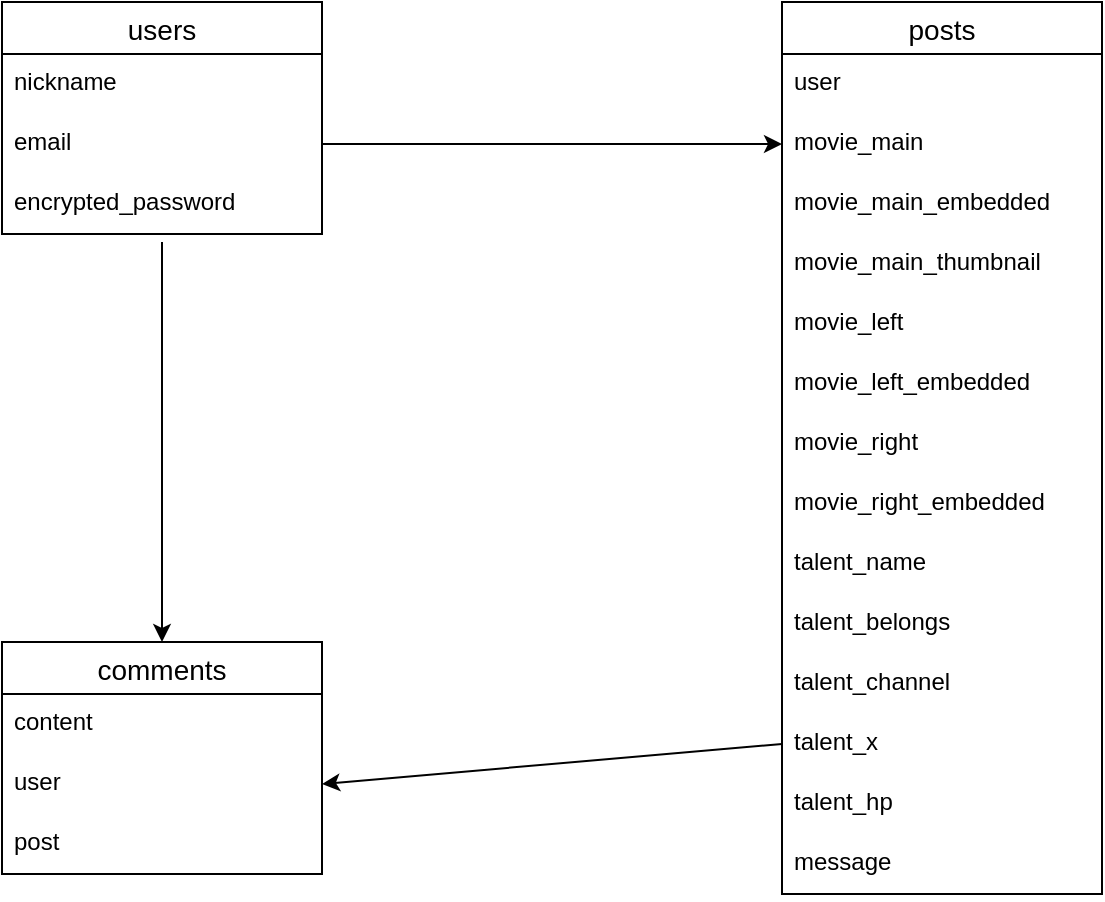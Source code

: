 <mxfile>
    <diagram id="h5C3T1sCb80nSB2e-alY" name="ページ1">
        <mxGraphModel dx="316" dy="475" grid="1" gridSize="10" guides="1" tooltips="1" connect="1" arrows="1" fold="1" page="1" pageScale="1" pageWidth="827" pageHeight="1169" math="0" shadow="0">
            <root>
                <mxCell id="0"/>
                <mxCell id="1" parent="0"/>
                <mxCell id="2" value="users" style="swimlane;fontStyle=0;childLayout=stackLayout;horizontal=1;startSize=26;horizontalStack=0;resizeParent=1;resizeParentMax=0;resizeLast=0;collapsible=1;marginBottom=0;align=center;fontSize=14;" parent="1" vertex="1">
                    <mxGeometry x="110" y="130" width="160" height="116" as="geometry"/>
                </mxCell>
                <mxCell id="3" value="nickname" style="text;strokeColor=none;fillColor=none;spacingLeft=4;spacingRight=4;overflow=hidden;rotatable=0;points=[[0,0.5],[1,0.5]];portConstraint=eastwest;fontSize=12;" parent="2" vertex="1">
                    <mxGeometry y="26" width="160" height="30" as="geometry"/>
                </mxCell>
                <mxCell id="4" value="email" style="text;strokeColor=none;fillColor=none;spacingLeft=4;spacingRight=4;overflow=hidden;rotatable=0;points=[[0,0.5],[1,0.5]];portConstraint=eastwest;fontSize=12;" parent="2" vertex="1">
                    <mxGeometry y="56" width="160" height="30" as="geometry"/>
                </mxCell>
                <mxCell id="5" value="encrypted_password" style="text;strokeColor=none;fillColor=none;spacingLeft=4;spacingRight=4;overflow=hidden;rotatable=0;points=[[0,0.5],[1,0.5]];portConstraint=eastwest;fontSize=12;" parent="2" vertex="1">
                    <mxGeometry y="86" width="160" height="30" as="geometry"/>
                </mxCell>
                <mxCell id="gBV5PnjiSZlgIct6Sj8C-5" value="posts" style="swimlane;fontStyle=0;childLayout=stackLayout;horizontal=1;startSize=26;horizontalStack=0;resizeParent=1;resizeParentMax=0;resizeLast=0;collapsible=1;marginBottom=0;align=center;fontSize=14;" parent="1" vertex="1">
                    <mxGeometry x="500" y="130" width="160" height="446" as="geometry"/>
                </mxCell>
                <mxCell id="gBV5PnjiSZlgIct6Sj8C-6" value="user" style="text;strokeColor=none;fillColor=none;spacingLeft=4;spacingRight=4;overflow=hidden;rotatable=0;points=[[0,0.5],[1,0.5]];portConstraint=eastwest;fontSize=12;" parent="gBV5PnjiSZlgIct6Sj8C-5" vertex="1">
                    <mxGeometry y="26" width="160" height="30" as="geometry"/>
                </mxCell>
                <mxCell id="gBV5PnjiSZlgIct6Sj8C-7" value="movie_main" style="text;strokeColor=none;fillColor=none;spacingLeft=4;spacingRight=4;overflow=hidden;rotatable=0;points=[[0,0.5],[1,0.5]];portConstraint=eastwest;fontSize=12;" parent="gBV5PnjiSZlgIct6Sj8C-5" vertex="1">
                    <mxGeometry y="56" width="160" height="30" as="geometry"/>
                </mxCell>
                <mxCell id="7" value="movie_main_embedded" style="text;strokeColor=none;fillColor=none;spacingLeft=4;spacingRight=4;overflow=hidden;rotatable=0;points=[[0,0.5],[1,0.5]];portConstraint=eastwest;fontSize=12;" vertex="1" parent="gBV5PnjiSZlgIct6Sj8C-5">
                    <mxGeometry y="86" width="160" height="30" as="geometry"/>
                </mxCell>
                <mxCell id="6" value="movie_main_thumbnail" style="text;strokeColor=none;fillColor=none;spacingLeft=4;spacingRight=4;overflow=hidden;rotatable=0;points=[[0,0.5],[1,0.5]];portConstraint=eastwest;fontSize=12;" parent="gBV5PnjiSZlgIct6Sj8C-5" vertex="1">
                    <mxGeometry y="116" width="160" height="30" as="geometry"/>
                </mxCell>
                <mxCell id="gBV5PnjiSZlgIct6Sj8C-20" value="movie_left" style="text;strokeColor=none;fillColor=none;spacingLeft=4;spacingRight=4;overflow=hidden;rotatable=0;points=[[0,0.5],[1,0.5]];portConstraint=eastwest;fontSize=12;" parent="gBV5PnjiSZlgIct6Sj8C-5" vertex="1">
                    <mxGeometry y="146" width="160" height="30" as="geometry"/>
                </mxCell>
                <mxCell id="8" value="movie_left_embedded" style="text;strokeColor=none;fillColor=none;spacingLeft=4;spacingRight=4;overflow=hidden;rotatable=0;points=[[0,0.5],[1,0.5]];portConstraint=eastwest;fontSize=12;" vertex="1" parent="gBV5PnjiSZlgIct6Sj8C-5">
                    <mxGeometry y="176" width="160" height="30" as="geometry"/>
                </mxCell>
                <mxCell id="gBV5PnjiSZlgIct6Sj8C-16" value="movie_right" style="text;strokeColor=none;fillColor=none;spacingLeft=4;spacingRight=4;overflow=hidden;rotatable=0;points=[[0,0.5],[1,0.5]];portConstraint=eastwest;fontSize=12;" parent="gBV5PnjiSZlgIct6Sj8C-5" vertex="1">
                    <mxGeometry y="206" width="160" height="30" as="geometry"/>
                </mxCell>
                <mxCell id="9" value="movie_right_embedded" style="text;strokeColor=none;fillColor=none;spacingLeft=4;spacingRight=4;overflow=hidden;rotatable=0;points=[[0,0.5],[1,0.5]];portConstraint=eastwest;fontSize=12;" vertex="1" parent="gBV5PnjiSZlgIct6Sj8C-5">
                    <mxGeometry y="236" width="160" height="30" as="geometry"/>
                </mxCell>
                <mxCell id="gBV5PnjiSZlgIct6Sj8C-19" value="talent_name" style="text;strokeColor=none;fillColor=none;spacingLeft=4;spacingRight=4;overflow=hidden;rotatable=0;points=[[0,0.5],[1,0.5]];portConstraint=eastwest;fontSize=12;" parent="gBV5PnjiSZlgIct6Sj8C-5" vertex="1">
                    <mxGeometry y="266" width="160" height="30" as="geometry"/>
                </mxCell>
                <mxCell id="gBV5PnjiSZlgIct6Sj8C-18" value="talent_belongs" style="text;strokeColor=none;fillColor=none;spacingLeft=4;spacingRight=4;overflow=hidden;rotatable=0;points=[[0,0.5],[1,0.5]];portConstraint=eastwest;fontSize=12;" parent="gBV5PnjiSZlgIct6Sj8C-5" vertex="1">
                    <mxGeometry y="296" width="160" height="30" as="geometry"/>
                </mxCell>
                <mxCell id="gBV5PnjiSZlgIct6Sj8C-17" value="talent_channel" style="text;strokeColor=none;fillColor=none;spacingLeft=4;spacingRight=4;overflow=hidden;rotatable=0;points=[[0,0.5],[1,0.5]];portConstraint=eastwest;fontSize=12;" parent="gBV5PnjiSZlgIct6Sj8C-5" vertex="1">
                    <mxGeometry y="326" width="160" height="30" as="geometry"/>
                </mxCell>
                <mxCell id="gBV5PnjiSZlgIct6Sj8C-13" value="talent_x" style="text;strokeColor=none;fillColor=none;spacingLeft=4;spacingRight=4;overflow=hidden;rotatable=0;points=[[0,0.5],[1,0.5]];portConstraint=eastwest;fontSize=12;" parent="gBV5PnjiSZlgIct6Sj8C-5" vertex="1">
                    <mxGeometry y="356" width="160" height="30" as="geometry"/>
                </mxCell>
                <mxCell id="gBV5PnjiSZlgIct6Sj8C-15" value="talent_hp" style="text;strokeColor=none;fillColor=none;spacingLeft=4;spacingRight=4;overflow=hidden;rotatable=0;points=[[0,0.5],[1,0.5]];portConstraint=eastwest;fontSize=12;" parent="gBV5PnjiSZlgIct6Sj8C-5" vertex="1">
                    <mxGeometry y="386" width="160" height="30" as="geometry"/>
                </mxCell>
                <mxCell id="gBV5PnjiSZlgIct6Sj8C-8" value="message" style="text;strokeColor=none;fillColor=none;spacingLeft=4;spacingRight=4;overflow=hidden;rotatable=0;points=[[0,0.5],[1,0.5]];portConstraint=eastwest;fontSize=12;" parent="gBV5PnjiSZlgIct6Sj8C-5" vertex="1">
                    <mxGeometry y="416" width="160" height="30" as="geometry"/>
                </mxCell>
                <mxCell id="gBV5PnjiSZlgIct6Sj8C-9" value="comments" style="swimlane;fontStyle=0;childLayout=stackLayout;horizontal=1;startSize=26;horizontalStack=0;resizeParent=1;resizeParentMax=0;resizeLast=0;collapsible=1;marginBottom=0;align=center;fontSize=14;" parent="1" vertex="1">
                    <mxGeometry x="110" y="450" width="160" height="116" as="geometry"/>
                </mxCell>
                <mxCell id="gBV5PnjiSZlgIct6Sj8C-10" value="content" style="text;strokeColor=none;fillColor=none;spacingLeft=4;spacingRight=4;overflow=hidden;rotatable=0;points=[[0,0.5],[1,0.5]];portConstraint=eastwest;fontSize=12;" parent="gBV5PnjiSZlgIct6Sj8C-9" vertex="1">
                    <mxGeometry y="26" width="160" height="30" as="geometry"/>
                </mxCell>
                <mxCell id="gBV5PnjiSZlgIct6Sj8C-11" value="user" style="text;strokeColor=none;fillColor=none;spacingLeft=4;spacingRight=4;overflow=hidden;rotatable=0;points=[[0,0.5],[1,0.5]];portConstraint=eastwest;fontSize=12;" parent="gBV5PnjiSZlgIct6Sj8C-9" vertex="1">
                    <mxGeometry y="56" width="160" height="30" as="geometry"/>
                </mxCell>
                <mxCell id="gBV5PnjiSZlgIct6Sj8C-12" value="post" style="text;strokeColor=none;fillColor=none;spacingLeft=4;spacingRight=4;overflow=hidden;rotatable=0;points=[[0,0.5],[1,0.5]];portConstraint=eastwest;fontSize=12;" parent="gBV5PnjiSZlgIct6Sj8C-9" vertex="1">
                    <mxGeometry y="86" width="160" height="30" as="geometry"/>
                </mxCell>
                <mxCell id="gBV5PnjiSZlgIct6Sj8C-21" style="edgeStyle=none;html=1;exitX=1;exitY=0.5;exitDx=0;exitDy=0;entryX=0;entryY=0.5;entryDx=0;entryDy=0;" parent="1" source="4" target="gBV5PnjiSZlgIct6Sj8C-7" edge="1">
                    <mxGeometry relative="1" as="geometry"/>
                </mxCell>
                <mxCell id="gBV5PnjiSZlgIct6Sj8C-22" style="edgeStyle=none;html=1;entryX=0.5;entryY=0;entryDx=0;entryDy=0;" parent="1" target="gBV5PnjiSZlgIct6Sj8C-9" edge="1">
                    <mxGeometry relative="1" as="geometry">
                        <mxPoint x="190" y="250" as="sourcePoint"/>
                    </mxGeometry>
                </mxCell>
                <mxCell id="gBV5PnjiSZlgIct6Sj8C-23" style="edgeStyle=none;html=1;exitX=0;exitY=0.5;exitDx=0;exitDy=0;entryX=1;entryY=0.5;entryDx=0;entryDy=0;" parent="1" source="gBV5PnjiSZlgIct6Sj8C-13" target="gBV5PnjiSZlgIct6Sj8C-11" edge="1">
                    <mxGeometry relative="1" as="geometry"/>
                </mxCell>
            </root>
        </mxGraphModel>
    </diagram>
    <diagram id="DeyyeuEBY8mmwYb9Rta5" name="postとtag">
        <mxGraphModel dx="1072" dy="475" grid="1" gridSize="10" guides="1" tooltips="1" connect="1" arrows="1" fold="1" page="1" pageScale="1" pageWidth="827" pageHeight="1169" math="0" shadow="0">
            <root>
                <mxCell id="0"/>
                <mxCell id="1" parent="0"/>
                <mxCell id="QmteJaeBjgL3GVMyNSt7-1" value="posts" style="swimlane;fontStyle=0;childLayout=stackLayout;horizontal=1;startSize=26;horizontalStack=0;resizeParent=1;resizeParentMax=0;resizeLast=0;collapsible=1;marginBottom=0;align=center;fontSize=14;" vertex="1" parent="1">
                    <mxGeometry x="40" y="200" width="160" height="326" as="geometry"/>
                </mxCell>
                <mxCell id="QmteJaeBjgL3GVMyNSt7-2" value="user" style="text;strokeColor=none;fillColor=none;spacingLeft=4;spacingRight=4;overflow=hidden;rotatable=0;points=[[0,0.5],[1,0.5]];portConstraint=eastwest;fontSize=12;" vertex="1" parent="QmteJaeBjgL3GVMyNSt7-1">
                    <mxGeometry y="26" width="160" height="30" as="geometry"/>
                </mxCell>
                <mxCell id="QmteJaeBjgL3GVMyNSt7-3" value="movie_main" style="text;strokeColor=none;fillColor=none;spacingLeft=4;spacingRight=4;overflow=hidden;rotatable=0;points=[[0,0.5],[1,0.5]];portConstraint=eastwest;fontSize=12;" vertex="1" parent="QmteJaeBjgL3GVMyNSt7-1">
                    <mxGeometry y="56" width="160" height="30" as="geometry"/>
                </mxCell>
                <mxCell id="QmteJaeBjgL3GVMyNSt7-4" value="movie_left" style="text;strokeColor=none;fillColor=none;spacingLeft=4;spacingRight=4;overflow=hidden;rotatable=0;points=[[0,0.5],[1,0.5]];portConstraint=eastwest;fontSize=12;" vertex="1" parent="QmteJaeBjgL3GVMyNSt7-1">
                    <mxGeometry y="86" width="160" height="30" as="geometry"/>
                </mxCell>
                <mxCell id="QmteJaeBjgL3GVMyNSt7-5" value="movie_right" style="text;strokeColor=none;fillColor=none;spacingLeft=4;spacingRight=4;overflow=hidden;rotatable=0;points=[[0,0.5],[1,0.5]];portConstraint=eastwest;fontSize=12;" vertex="1" parent="QmteJaeBjgL3GVMyNSt7-1">
                    <mxGeometry y="116" width="160" height="30" as="geometry"/>
                </mxCell>
                <mxCell id="QmteJaeBjgL3GVMyNSt7-6" value="talent_name" style="text;strokeColor=none;fillColor=none;spacingLeft=4;spacingRight=4;overflow=hidden;rotatable=0;points=[[0,0.5],[1,0.5]];portConstraint=eastwest;fontSize=12;" vertex="1" parent="QmteJaeBjgL3GVMyNSt7-1">
                    <mxGeometry y="146" width="160" height="30" as="geometry"/>
                </mxCell>
                <mxCell id="QmteJaeBjgL3GVMyNSt7-7" value="talent_belongs" style="text;strokeColor=none;fillColor=none;spacingLeft=4;spacingRight=4;overflow=hidden;rotatable=0;points=[[0,0.5],[1,0.5]];portConstraint=eastwest;fontSize=12;" vertex="1" parent="QmteJaeBjgL3GVMyNSt7-1">
                    <mxGeometry y="176" width="160" height="30" as="geometry"/>
                </mxCell>
                <mxCell id="QmteJaeBjgL3GVMyNSt7-8" value="talent_channel" style="text;strokeColor=none;fillColor=none;spacingLeft=4;spacingRight=4;overflow=hidden;rotatable=0;points=[[0,0.5],[1,0.5]];portConstraint=eastwest;fontSize=12;" vertex="1" parent="QmteJaeBjgL3GVMyNSt7-1">
                    <mxGeometry y="206" width="160" height="30" as="geometry"/>
                </mxCell>
                <mxCell id="QmteJaeBjgL3GVMyNSt7-9" value="talent_x" style="text;strokeColor=none;fillColor=none;spacingLeft=4;spacingRight=4;overflow=hidden;rotatable=0;points=[[0,0.5],[1,0.5]];portConstraint=eastwest;fontSize=12;" vertex="1" parent="QmteJaeBjgL3GVMyNSt7-1">
                    <mxGeometry y="236" width="160" height="30" as="geometry"/>
                </mxCell>
                <mxCell id="QmteJaeBjgL3GVMyNSt7-10" value="talent_hp" style="text;strokeColor=none;fillColor=none;spacingLeft=4;spacingRight=4;overflow=hidden;rotatable=0;points=[[0,0.5],[1,0.5]];portConstraint=eastwest;fontSize=12;" vertex="1" parent="QmteJaeBjgL3GVMyNSt7-1">
                    <mxGeometry y="266" width="160" height="30" as="geometry"/>
                </mxCell>
                <mxCell id="QmteJaeBjgL3GVMyNSt7-11" value="message" style="text;strokeColor=none;fillColor=none;spacingLeft=4;spacingRight=4;overflow=hidden;rotatable=0;points=[[0,0.5],[1,0.5]];portConstraint=eastwest;fontSize=12;" vertex="1" parent="QmteJaeBjgL3GVMyNSt7-1">
                    <mxGeometry y="296" width="160" height="30" as="geometry"/>
                </mxCell>
                <mxCell id="QmteJaeBjgL3GVMyNSt7-12" value="movie_tags" style="swimlane;fontStyle=0;childLayout=stackLayout;horizontal=1;startSize=26;horizontalStack=0;resizeParent=1;resizeParentMax=0;resizeLast=0;collapsible=1;marginBottom=0;align=center;fontSize=14;" vertex="1" parent="1">
                    <mxGeometry x="640" y="200" width="160" height="56" as="geometry"/>
                </mxCell>
                <mxCell id="QmteJaeBjgL3GVMyNSt7-13" value="movie_tag_name" style="text;strokeColor=none;fillColor=none;spacingLeft=4;spacingRight=4;overflow=hidden;rotatable=0;points=[[0,0.5],[1,0.5]];portConstraint=eastwest;fontSize=12;" vertex="1" parent="QmteJaeBjgL3GVMyNSt7-12">
                    <mxGeometry y="26" width="160" height="30" as="geometry"/>
                </mxCell>
                <mxCell id="QmteJaeBjgL3GVMyNSt7-17" value="talent_tags" style="swimlane;fontStyle=0;childLayout=stackLayout;horizontal=1;startSize=26;horizontalStack=0;resizeParent=1;resizeParentMax=0;resizeLast=0;collapsible=1;marginBottom=0;align=center;fontSize=14;" vertex="1" parent="1">
                    <mxGeometry x="640" y="440" width="160" height="56" as="geometry"/>
                </mxCell>
                <mxCell id="QmteJaeBjgL3GVMyNSt7-18" value="talent_tag_name" style="text;strokeColor=none;fillColor=none;spacingLeft=4;spacingRight=4;overflow=hidden;rotatable=0;points=[[0,0.5],[1,0.5]];portConstraint=eastwest;fontSize=12;" vertex="1" parent="QmteJaeBjgL3GVMyNSt7-17">
                    <mxGeometry y="26" width="160" height="30" as="geometry"/>
                </mxCell>
                <mxCell id="QmteJaeBjgL3GVMyNSt7-19" value="post_movie_tags" style="swimlane;fontStyle=0;childLayout=stackLayout;horizontal=1;startSize=26;horizontalStack=0;resizeParent=1;resizeParentMax=0;resizeLast=0;collapsible=1;marginBottom=0;align=center;fontSize=14;" vertex="1" parent="1">
                    <mxGeometry x="340" y="200" width="160" height="86" as="geometry"/>
                </mxCell>
                <mxCell id="QmteJaeBjgL3GVMyNSt7-20" value="post" style="text;strokeColor=none;fillColor=none;spacingLeft=4;spacingRight=4;overflow=hidden;rotatable=0;points=[[0,0.5],[1,0.5]];portConstraint=eastwest;fontSize=12;" vertex="1" parent="QmteJaeBjgL3GVMyNSt7-19">
                    <mxGeometry y="26" width="160" height="30" as="geometry"/>
                </mxCell>
                <mxCell id="QmteJaeBjgL3GVMyNSt7-21" value="movie_tag" style="text;strokeColor=none;fillColor=none;spacingLeft=4;spacingRight=4;overflow=hidden;rotatable=0;points=[[0,0.5],[1,0.5]];portConstraint=eastwest;fontSize=12;" vertex="1" parent="QmteJaeBjgL3GVMyNSt7-19">
                    <mxGeometry y="56" width="160" height="30" as="geometry"/>
                </mxCell>
                <mxCell id="QmteJaeBjgL3GVMyNSt7-23" value="post_movie_tags" style="swimlane;fontStyle=0;childLayout=stackLayout;horizontal=1;startSize=26;horizontalStack=0;resizeParent=1;resizeParentMax=0;resizeLast=0;collapsible=1;marginBottom=0;align=center;fontSize=14;" vertex="1" parent="1">
                    <mxGeometry x="340" y="440" width="160" height="86" as="geometry"/>
                </mxCell>
                <mxCell id="QmteJaeBjgL3GVMyNSt7-24" value="post" style="text;strokeColor=none;fillColor=none;spacingLeft=4;spacingRight=4;overflow=hidden;rotatable=0;points=[[0,0.5],[1,0.5]];portConstraint=eastwest;fontSize=12;" vertex="1" parent="QmteJaeBjgL3GVMyNSt7-23">
                    <mxGeometry y="26" width="160" height="30" as="geometry"/>
                </mxCell>
                <mxCell id="QmteJaeBjgL3GVMyNSt7-25" value="movie_tag" style="text;strokeColor=none;fillColor=none;spacingLeft=4;spacingRight=4;overflow=hidden;rotatable=0;points=[[0,0.5],[1,0.5]];portConstraint=eastwest;fontSize=12;" vertex="1" parent="QmteJaeBjgL3GVMyNSt7-23">
                    <mxGeometry y="56" width="160" height="30" as="geometry"/>
                </mxCell>
                <mxCell id="T3U_O5y4l2ydzhOlpMj3-1" style="edgeStyle=none;html=1;exitX=1;exitY=0.5;exitDx=0;exitDy=0;entryX=0;entryY=0.5;entryDx=0;entryDy=0;" edge="1" parent="1" source="QmteJaeBjgL3GVMyNSt7-2" target="QmteJaeBjgL3GVMyNSt7-20">
                    <mxGeometry relative="1" as="geometry"/>
                </mxCell>
                <mxCell id="T3U_O5y4l2ydzhOlpMj3-2" style="edgeStyle=none;html=1;exitX=1;exitY=0.5;exitDx=0;exitDy=0;" edge="1" parent="1" source="QmteJaeBjgL3GVMyNSt7-20" target="QmteJaeBjgL3GVMyNSt7-13">
                    <mxGeometry relative="1" as="geometry"/>
                </mxCell>
                <mxCell id="T3U_O5y4l2ydzhOlpMj3-3" style="edgeStyle=none;html=1;exitX=1;exitY=0.5;exitDx=0;exitDy=0;entryX=0;entryY=0.5;entryDx=0;entryDy=0;" edge="1" parent="1" source="QmteJaeBjgL3GVMyNSt7-10" target="QmteJaeBjgL3GVMyNSt7-24">
                    <mxGeometry relative="1" as="geometry"/>
                </mxCell>
                <mxCell id="T3U_O5y4l2ydzhOlpMj3-4" style="edgeStyle=none;html=1;exitX=1;exitY=0.5;exitDx=0;exitDy=0;entryX=0;entryY=0.5;entryDx=0;entryDy=0;" edge="1" parent="1" source="QmteJaeBjgL3GVMyNSt7-24" target="QmteJaeBjgL3GVMyNSt7-18">
                    <mxGeometry relative="1" as="geometry"/>
                </mxCell>
            </root>
        </mxGraphModel>
    </diagram>
</mxfile>